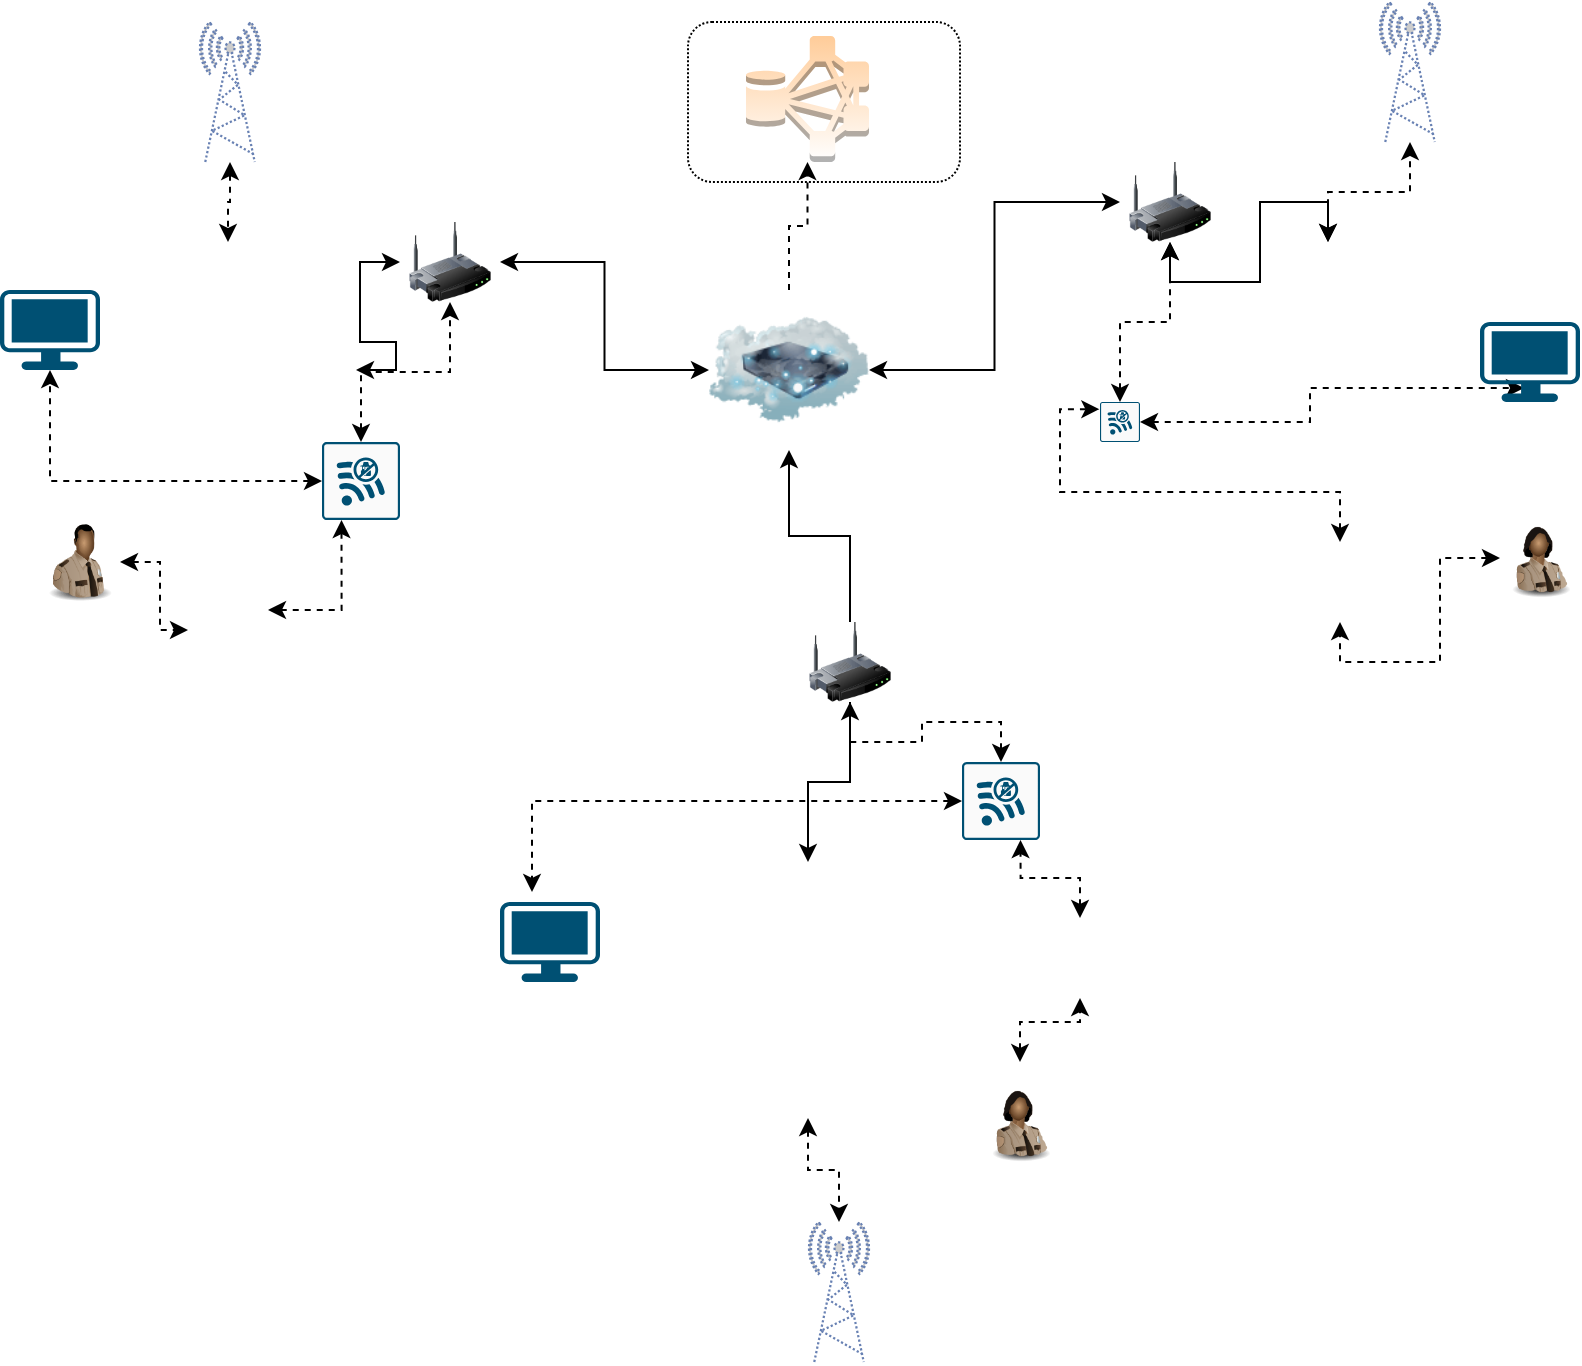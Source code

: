 <mxfile version="14.2.7" type="github">
  <diagram id="3u-fTOrLzFbcCMCNCeJl" name="Page-1">
    <mxGraphModel dx="729" dy="1627" grid="1" gridSize="10" guides="1" tooltips="1" connect="1" arrows="1" fold="1" page="1" pageScale="1" pageWidth="827" pageHeight="1169" math="0" shadow="0">
      <root>
        <mxCell id="0" />
        <mxCell id="1" parent="0" />
        <mxCell id="HQrfiZ-eVwE1SqdeKk3v-42" value="" style="rounded=1;whiteSpace=wrap;html=1;dashed=1;dashPattern=1 1;" parent="1" vertex="1">
          <mxGeometry x="354" y="-60" width="136" height="80" as="geometry" />
        </mxCell>
        <mxCell id="HQrfiZ-eVwE1SqdeKk3v-1" value="" style="shape=image;html=1;verticalAlign=top;verticalLabelPosition=bottom;labelBackgroundColor=#ffffff;imageAspect=0;aspect=fixed;image=https://cdn3.iconfinder.com/data/icons/nature-37/120/aeaaqqdqas-128.png" parent="1" vertex="1">
          <mxGeometry x="60" y="50" width="128" height="128" as="geometry" />
        </mxCell>
        <mxCell id="HQrfiZ-eVwE1SqdeKk3v-48" style="edgeStyle=orthogonalEdgeStyle;rounded=0;orthogonalLoop=1;jettySize=auto;html=1;dashed=1;startArrow=classic;startFill=1;" parent="1" source="HQrfiZ-eVwE1SqdeKk3v-2" target="HQrfiZ-eVwE1SqdeKk3v-47" edge="1">
          <mxGeometry relative="1" as="geometry" />
        </mxCell>
        <mxCell id="HQrfiZ-eVwE1SqdeKk3v-2" value="" style="shape=image;html=1;verticalAlign=top;verticalLabelPosition=bottom;labelBackgroundColor=#ffffff;imageAspect=0;aspect=fixed;image=https://cdn1.iconfinder.com/data/icons/flat-christmas-icons-1/75/_city_snowglobe-128.png" parent="1" vertex="1">
          <mxGeometry x="610" y="50" width="128" height="128" as="geometry" />
        </mxCell>
        <mxCell id="HQrfiZ-eVwE1SqdeKk3v-46" style="edgeStyle=orthogonalEdgeStyle;rounded=0;orthogonalLoop=1;jettySize=auto;html=1;dashed=1;startArrow=classic;startFill=1;" parent="1" source="HQrfiZ-eVwE1SqdeKk3v-3" target="HQrfiZ-eVwE1SqdeKk3v-45" edge="1">
          <mxGeometry relative="1" as="geometry" />
        </mxCell>
        <mxCell id="HQrfiZ-eVwE1SqdeKk3v-3" value="" style="shape=image;html=1;verticalAlign=top;verticalLabelPosition=bottom;labelBackgroundColor=#ffffff;imageAspect=0;aspect=fixed;image=https://cdn2.iconfinder.com/data/icons/bitsies/128/City-128.png" parent="1" vertex="1">
          <mxGeometry x="350" y="360" width="128" height="128" as="geometry" />
        </mxCell>
        <mxCell id="HQrfiZ-eVwE1SqdeKk3v-6" style="edgeStyle=orthogonalEdgeStyle;rounded=0;orthogonalLoop=1;jettySize=auto;html=1;startArrow=classic;startFill=1;" parent="1" source="HQrfiZ-eVwE1SqdeKk3v-4" target="HQrfiZ-eVwE1SqdeKk3v-1" edge="1">
          <mxGeometry relative="1" as="geometry" />
        </mxCell>
        <mxCell id="HQrfiZ-eVwE1SqdeKk3v-12" style="edgeStyle=orthogonalEdgeStyle;rounded=0;orthogonalLoop=1;jettySize=auto;html=1;entryX=0;entryY=0.5;entryDx=0;entryDy=0;startArrow=classic;startFill=1;" parent="1" source="HQrfiZ-eVwE1SqdeKk3v-4" target="HQrfiZ-eVwE1SqdeKk3v-11" edge="1">
          <mxGeometry relative="1" as="geometry" />
        </mxCell>
        <mxCell id="HQrfiZ-eVwE1SqdeKk3v-4" value="" style="image;html=1;image=img/lib/clip_art/networking/Wireless_Router_128x128.png" parent="1" vertex="1">
          <mxGeometry x="210" y="40" width="50" height="40" as="geometry" />
        </mxCell>
        <mxCell id="HQrfiZ-eVwE1SqdeKk3v-7" style="edgeStyle=orthogonalEdgeStyle;rounded=0;orthogonalLoop=1;jettySize=auto;html=1;startArrow=classic;startFill=1;" parent="1" source="HQrfiZ-eVwE1SqdeKk3v-5" target="HQrfiZ-eVwE1SqdeKk3v-2" edge="1">
          <mxGeometry relative="1" as="geometry" />
        </mxCell>
        <mxCell id="HQrfiZ-eVwE1SqdeKk3v-13" style="edgeStyle=orthogonalEdgeStyle;rounded=0;orthogonalLoop=1;jettySize=auto;html=1;entryX=1;entryY=0.5;entryDx=0;entryDy=0;startArrow=classic;startFill=1;" parent="1" source="HQrfiZ-eVwE1SqdeKk3v-5" target="HQrfiZ-eVwE1SqdeKk3v-11" edge="1">
          <mxGeometry relative="1" as="geometry" />
        </mxCell>
        <mxCell id="HQrfiZ-eVwE1SqdeKk3v-5" value="" style="image;html=1;image=img/lib/clip_art/networking/Wireless_Router_128x128.png" parent="1" vertex="1">
          <mxGeometry x="570" y="10" width="50" height="40" as="geometry" />
        </mxCell>
        <mxCell id="HQrfiZ-eVwE1SqdeKk3v-9" style="edgeStyle=orthogonalEdgeStyle;rounded=0;orthogonalLoop=1;jettySize=auto;html=1;entryX=0.5;entryY=0;entryDx=0;entryDy=0;" parent="1" source="HQrfiZ-eVwE1SqdeKk3v-8" target="HQrfiZ-eVwE1SqdeKk3v-3" edge="1">
          <mxGeometry relative="1" as="geometry" />
        </mxCell>
        <mxCell id="HQrfiZ-eVwE1SqdeKk3v-14" style="edgeStyle=orthogonalEdgeStyle;rounded=0;orthogonalLoop=1;jettySize=auto;html=1;" parent="1" source="HQrfiZ-eVwE1SqdeKk3v-8" target="HQrfiZ-eVwE1SqdeKk3v-11" edge="1">
          <mxGeometry relative="1" as="geometry" />
        </mxCell>
        <mxCell id="HQrfiZ-eVwE1SqdeKk3v-8" value="" style="image;html=1;image=img/lib/clip_art/networking/Wireless_Router_128x128.png" parent="1" vertex="1">
          <mxGeometry x="410" y="240" width="50" height="40" as="geometry" />
        </mxCell>
        <mxCell id="HQrfiZ-eVwE1SqdeKk3v-10" value="" style="outlineConnect=0;dashed=0;verticalLabelPosition=bottom;verticalAlign=top;align=center;html=1;shape=mxgraph.aws3.hdfs_cluster;gradientColor=#ffffff;gradientDirection=south;fillColor=#FFCC99;" parent="1" vertex="1">
          <mxGeometry x="383" y="-53" width="61.5" height="63" as="geometry" />
        </mxCell>
        <mxCell id="HQrfiZ-eVwE1SqdeKk3v-15" style="edgeStyle=orthogonalEdgeStyle;rounded=0;orthogonalLoop=1;jettySize=auto;html=1;dashed=1;" parent="1" source="HQrfiZ-eVwE1SqdeKk3v-11" target="HQrfiZ-eVwE1SqdeKk3v-10" edge="1">
          <mxGeometry relative="1" as="geometry" />
        </mxCell>
        <mxCell id="HQrfiZ-eVwE1SqdeKk3v-11" value="" style="image;html=1;image=img/lib/clip_art/networking/Cloud_Storage_128x128.png" parent="1" vertex="1">
          <mxGeometry x="364.5" y="74" width="80" height="80" as="geometry" />
        </mxCell>
        <mxCell id="HQrfiZ-eVwE1SqdeKk3v-23" style="edgeStyle=orthogonalEdgeStyle;rounded=0;orthogonalLoop=1;jettySize=auto;html=1;exitX=0.5;exitY=0;exitDx=0;exitDy=0;entryX=0.5;entryY=1;entryDx=0;entryDy=0;dashed=1;startArrow=classic;startFill=1;" parent="1" source="HQrfiZ-eVwE1SqdeKk3v-32" target="HQrfiZ-eVwE1SqdeKk3v-8" edge="1">
          <mxGeometry relative="1" as="geometry" />
        </mxCell>
        <mxCell id="HQrfiZ-eVwE1SqdeKk3v-16" value="" style="shape=image;html=1;verticalAlign=top;verticalLabelPosition=bottom;labelBackgroundColor=#ffffff;imageAspect=0;aspect=fixed;image=https://cdn3.iconfinder.com/data/icons/digital-banking-solid-fast-transfer/512/Near-field_communication_payment-128.png" parent="1" vertex="1">
          <mxGeometry x="530" y="388" width="40" height="40" as="geometry" />
        </mxCell>
        <mxCell id="HQrfiZ-eVwE1SqdeKk3v-27" style="edgeStyle=orthogonalEdgeStyle;rounded=0;orthogonalLoop=1;jettySize=auto;html=1;dashed=1;startArrow=classic;startFill=1;" parent="1" source="HQrfiZ-eVwE1SqdeKk3v-28" target="HQrfiZ-eVwE1SqdeKk3v-4" edge="1">
          <mxGeometry relative="1" as="geometry" />
        </mxCell>
        <mxCell id="HQrfiZ-eVwE1SqdeKk3v-17" value="" style="shape=image;html=1;verticalAlign=top;verticalLabelPosition=bottom;labelBackgroundColor=#ffffff;imageAspect=0;aspect=fixed;image=https://cdn3.iconfinder.com/data/icons/digital-banking-solid-fast-transfer/512/Near-field_communication_payment-128.png" parent="1" vertex="1">
          <mxGeometry x="104" y="214" width="40" height="40" as="geometry" />
        </mxCell>
        <mxCell id="HQrfiZ-eVwE1SqdeKk3v-25" style="edgeStyle=orthogonalEdgeStyle;rounded=0;orthogonalLoop=1;jettySize=auto;html=1;exitX=0.5;exitY=0;exitDx=0;exitDy=0;entryX=0.5;entryY=1;entryDx=0;entryDy=0;dashed=1;startArrow=classic;startFill=1;" parent="1" source="HQrfiZ-eVwE1SqdeKk3v-30" target="HQrfiZ-eVwE1SqdeKk3v-5" edge="1">
          <mxGeometry relative="1" as="geometry" />
        </mxCell>
        <mxCell id="HQrfiZ-eVwE1SqdeKk3v-18" value="" style="shape=image;html=1;verticalAlign=top;verticalLabelPosition=bottom;labelBackgroundColor=#ffffff;imageAspect=0;aspect=fixed;image=https://cdn3.iconfinder.com/data/icons/digital-banking-solid-fast-transfer/512/Near-field_communication_payment-128.png" parent="1" vertex="1">
          <mxGeometry x="660" y="200" width="40" height="40" as="geometry" />
        </mxCell>
        <mxCell id="HQrfiZ-eVwE1SqdeKk3v-26" style="edgeStyle=orthogonalEdgeStyle;rounded=0;orthogonalLoop=1;jettySize=auto;html=1;exitX=1;exitY=0.5;exitDx=0;exitDy=0;entryX=0;entryY=0.75;entryDx=0;entryDy=0;dashed=1;startArrow=classic;startFill=1;" parent="1" source="HQrfiZ-eVwE1SqdeKk3v-19" target="HQrfiZ-eVwE1SqdeKk3v-17" edge="1">
          <mxGeometry relative="1" as="geometry" />
        </mxCell>
        <mxCell id="HQrfiZ-eVwE1SqdeKk3v-19" value="" style="image;html=1;image=img/lib/clip_art/people/Security_Man_Black_128x128.png" parent="1" vertex="1">
          <mxGeometry x="30" y="190" width="40" height="40" as="geometry" />
        </mxCell>
        <mxCell id="HQrfiZ-eVwE1SqdeKk3v-24" style="edgeStyle=orthogonalEdgeStyle;rounded=0;orthogonalLoop=1;jettySize=auto;html=1;entryX=0.5;entryY=1;entryDx=0;entryDy=0;dashed=1;startArrow=classic;startFill=1;" parent="1" source="HQrfiZ-eVwE1SqdeKk3v-20" target="HQrfiZ-eVwE1SqdeKk3v-18" edge="1">
          <mxGeometry relative="1" as="geometry" />
        </mxCell>
        <mxCell id="HQrfiZ-eVwE1SqdeKk3v-20" value="" style="image;html=1;image=img/lib/clip_art/people/Security_Woman_Black_128x128.png" parent="1" vertex="1">
          <mxGeometry x="760" y="178" width="40" height="60" as="geometry" />
        </mxCell>
        <mxCell id="HQrfiZ-eVwE1SqdeKk3v-22" style="edgeStyle=orthogonalEdgeStyle;rounded=0;orthogonalLoop=1;jettySize=auto;html=1;entryX=0.5;entryY=1;entryDx=0;entryDy=0;dashed=1;startArrow=classic;startFill=1;" parent="1" source="HQrfiZ-eVwE1SqdeKk3v-21" target="HQrfiZ-eVwE1SqdeKk3v-16" edge="1">
          <mxGeometry relative="1" as="geometry" />
        </mxCell>
        <mxCell id="HQrfiZ-eVwE1SqdeKk3v-21" value="" style="image;html=1;image=img/lib/clip_art/people/Security_Woman_Black_128x128.png" parent="1" vertex="1">
          <mxGeometry x="500" y="460" width="40" height="60" as="geometry" />
        </mxCell>
        <mxCell id="HQrfiZ-eVwE1SqdeKk3v-38" style="edgeStyle=orthogonalEdgeStyle;rounded=0;orthogonalLoop=1;jettySize=auto;html=1;dashed=1;startArrow=classic;startFill=1;" parent="1" source="HQrfiZ-eVwE1SqdeKk3v-28" target="HQrfiZ-eVwE1SqdeKk3v-37" edge="1">
          <mxGeometry relative="1" as="geometry" />
        </mxCell>
        <mxCell id="HQrfiZ-eVwE1SqdeKk3v-28" value="" style="points=[[0.015,0.015,0],[0.985,0.015,0],[0.985,0.985,0],[0.015,0.985,0],[0.25,0,0],[0.5,0,0],[0.75,0,0],[1,0.25,0],[1,0.5,0],[1,0.75,0],[0.75,1,0],[0.5,1,0],[0.25,1,0],[0,0.75,0],[0,0.5,0],[0,0.25,0]];verticalLabelPosition=bottom;html=1;verticalAlign=top;aspect=fixed;align=center;pointerEvents=1;shape=mxgraph.cisco19.rect;prIcon=wireless_intrusion_prevention;fillColor=#FAFAFA;strokeColor=#005073;" parent="1" vertex="1">
          <mxGeometry x="171" y="150" width="39" height="39" as="geometry" />
        </mxCell>
        <mxCell id="HQrfiZ-eVwE1SqdeKk3v-29" style="edgeStyle=orthogonalEdgeStyle;rounded=0;orthogonalLoop=1;jettySize=auto;html=1;entryX=0.25;entryY=1;entryDx=0;entryDy=0;dashed=1;startArrow=classic;startFill=1;" parent="1" source="HQrfiZ-eVwE1SqdeKk3v-17" target="HQrfiZ-eVwE1SqdeKk3v-28" edge="1">
          <mxGeometry relative="1" as="geometry">
            <mxPoint x="144" y="234" as="sourcePoint" />
            <mxPoint x="222.5" y="80" as="targetPoint" />
          </mxGeometry>
        </mxCell>
        <mxCell id="HQrfiZ-eVwE1SqdeKk3v-41" style="edgeStyle=orthogonalEdgeStyle;rounded=0;orthogonalLoop=1;jettySize=auto;html=1;entryX=0.44;entryY=0.825;entryDx=0;entryDy=0;entryPerimeter=0;dashed=1;startArrow=classic;startFill=1;" parent="1" source="HQrfiZ-eVwE1SqdeKk3v-30" target="HQrfiZ-eVwE1SqdeKk3v-39" edge="1">
          <mxGeometry relative="1" as="geometry" />
        </mxCell>
        <mxCell id="HQrfiZ-eVwE1SqdeKk3v-30" value="" style="points=[[0.015,0.015,0],[0.985,0.015,0],[0.985,0.985,0],[0.015,0.985,0],[0.25,0,0],[0.5,0,0],[0.75,0,0],[1,0.25,0],[1,0.5,0],[1,0.75,0],[0.75,1,0],[0.5,1,0],[0.25,1,0],[0,0.75,0],[0,0.5,0],[0,0.25,0]];verticalLabelPosition=bottom;html=1;verticalAlign=top;aspect=fixed;align=center;pointerEvents=1;shape=mxgraph.cisco19.rect;prIcon=wireless_intrusion_prevention;fillColor=#FAFAFA;strokeColor=#005073;" parent="1" vertex="1">
          <mxGeometry x="560" y="130" width="20" height="20" as="geometry" />
        </mxCell>
        <mxCell id="HQrfiZ-eVwE1SqdeKk3v-31" style="edgeStyle=orthogonalEdgeStyle;rounded=0;orthogonalLoop=1;jettySize=auto;html=1;exitX=0.5;exitY=0;exitDx=0;exitDy=0;entryX=-0.016;entryY=0.18;entryDx=0;entryDy=0;entryPerimeter=0;dashed=1;startArrow=classic;startFill=1;" parent="1" source="HQrfiZ-eVwE1SqdeKk3v-18" target="HQrfiZ-eVwE1SqdeKk3v-30" edge="1">
          <mxGeometry relative="1" as="geometry">
            <mxPoint x="610" y="154" as="sourcePoint" />
            <mxPoint x="607.952" y="73.04" as="targetPoint" />
          </mxGeometry>
        </mxCell>
        <mxCell id="HQrfiZ-eVwE1SqdeKk3v-35" style="edgeStyle=orthogonalEdgeStyle;rounded=0;orthogonalLoop=1;jettySize=auto;html=1;entryX=0.32;entryY=-0.125;entryDx=0;entryDy=0;entryPerimeter=0;dashed=1;startArrow=classic;startFill=1;" parent="1" source="HQrfiZ-eVwE1SqdeKk3v-32" target="HQrfiZ-eVwE1SqdeKk3v-34" edge="1">
          <mxGeometry relative="1" as="geometry" />
        </mxCell>
        <mxCell id="HQrfiZ-eVwE1SqdeKk3v-32" value="" style="points=[[0.015,0.015,0],[0.985,0.015,0],[0.985,0.985,0],[0.015,0.985,0],[0.25,0,0],[0.5,0,0],[0.75,0,0],[1,0.25,0],[1,0.5,0],[1,0.75,0],[0.75,1,0],[0.5,1,0],[0.25,1,0],[0,0.75,0],[0,0.5,0],[0,0.25,0]];verticalLabelPosition=bottom;html=1;verticalAlign=top;aspect=fixed;align=center;pointerEvents=1;shape=mxgraph.cisco19.rect;prIcon=wireless_intrusion_prevention;fillColor=#FAFAFA;strokeColor=#005073;" parent="1" vertex="1">
          <mxGeometry x="491" y="310" width="39" height="39" as="geometry" />
        </mxCell>
        <mxCell id="HQrfiZ-eVwE1SqdeKk3v-33" style="edgeStyle=orthogonalEdgeStyle;rounded=0;orthogonalLoop=1;jettySize=auto;html=1;exitX=0.5;exitY=0;exitDx=0;exitDy=0;entryX=0.75;entryY=1;entryDx=0;entryDy=0;dashed=1;startArrow=classic;startFill=1;" parent="1" source="HQrfiZ-eVwE1SqdeKk3v-16" target="HQrfiZ-eVwE1SqdeKk3v-32" edge="1">
          <mxGeometry relative="1" as="geometry">
            <mxPoint x="550" y="388" as="sourcePoint" />
            <mxPoint x="447.5" y="280" as="targetPoint" />
          </mxGeometry>
        </mxCell>
        <mxCell id="HQrfiZ-eVwE1SqdeKk3v-34" value="" style="points=[[0.03,0.03,0],[0.5,0,0],[0.97,0.03,0],[1,0.4,0],[0.97,0.745,0],[0.5,1,0],[0.03,0.745,0],[0,0.4,0]];verticalLabelPosition=bottom;html=1;verticalAlign=top;aspect=fixed;align=center;pointerEvents=1;shape=mxgraph.cisco19.workstation;fillColor=#005073;strokeColor=none;" parent="1" vertex="1">
          <mxGeometry x="260" y="380" width="50" height="40" as="geometry" />
        </mxCell>
        <mxCell id="HQrfiZ-eVwE1SqdeKk3v-37" value="" style="points=[[0.03,0.03,0],[0.5,0,0],[0.97,0.03,0],[1,0.4,0],[0.97,0.745,0],[0.5,1,0],[0.03,0.745,0],[0,0.4,0]];verticalLabelPosition=bottom;html=1;verticalAlign=top;aspect=fixed;align=center;pointerEvents=1;shape=mxgraph.cisco19.workstation;fillColor=#005073;strokeColor=none;" parent="1" vertex="1">
          <mxGeometry x="10" y="74" width="50" height="40" as="geometry" />
        </mxCell>
        <mxCell id="HQrfiZ-eVwE1SqdeKk3v-39" value="" style="points=[[0.03,0.03,0],[0.5,0,0],[0.97,0.03,0],[1,0.4,0],[0.97,0.745,0],[0.5,1,0],[0.03,0.745,0],[0,0.4,0]];verticalLabelPosition=bottom;html=1;verticalAlign=top;aspect=fixed;align=center;pointerEvents=1;shape=mxgraph.cisco19.workstation;fillColor=#005073;strokeColor=none;" parent="1" vertex="1">
          <mxGeometry x="750" y="90" width="50" height="40" as="geometry" />
        </mxCell>
        <mxCell id="HQrfiZ-eVwE1SqdeKk3v-44" style="edgeStyle=orthogonalEdgeStyle;rounded=0;orthogonalLoop=1;jettySize=auto;html=1;dashed=1;startArrow=classic;startFill=1;" parent="1" source="HQrfiZ-eVwE1SqdeKk3v-43" target="HQrfiZ-eVwE1SqdeKk3v-1" edge="1">
          <mxGeometry relative="1" as="geometry" />
        </mxCell>
        <mxCell id="HQrfiZ-eVwE1SqdeKk3v-43" value="" style="fontColor=#0066CC;verticalAlign=top;verticalLabelPosition=bottom;labelPosition=center;align=center;html=1;outlineConnect=0;fillColor=#CCCCCC;strokeColor=#6881B3;gradientColor=none;gradientDirection=north;strokeWidth=2;shape=mxgraph.networks.radio_tower;dashed=1;dashPattern=1 1;" parent="1" vertex="1">
          <mxGeometry x="110" y="-60" width="30" height="70" as="geometry" />
        </mxCell>
        <mxCell id="HQrfiZ-eVwE1SqdeKk3v-45" value="" style="fontColor=#0066CC;verticalAlign=top;verticalLabelPosition=bottom;labelPosition=center;align=center;html=1;outlineConnect=0;fillColor=#CCCCCC;strokeColor=#6881B3;gradientColor=none;gradientDirection=north;strokeWidth=2;shape=mxgraph.networks.radio_tower;dashed=1;dashPattern=1 1;" parent="1" vertex="1">
          <mxGeometry x="414.5" y="540" width="30" height="70" as="geometry" />
        </mxCell>
        <mxCell id="HQrfiZ-eVwE1SqdeKk3v-47" value="" style="fontColor=#0066CC;verticalAlign=top;verticalLabelPosition=bottom;labelPosition=center;align=center;html=1;outlineConnect=0;fillColor=#CCCCCC;strokeColor=#6881B3;gradientColor=none;gradientDirection=north;strokeWidth=2;shape=mxgraph.networks.radio_tower;dashed=1;dashPattern=1 1;" parent="1" vertex="1">
          <mxGeometry x="700" y="-70" width="30" height="70" as="geometry" />
        </mxCell>
      </root>
    </mxGraphModel>
  </diagram>
</mxfile>
